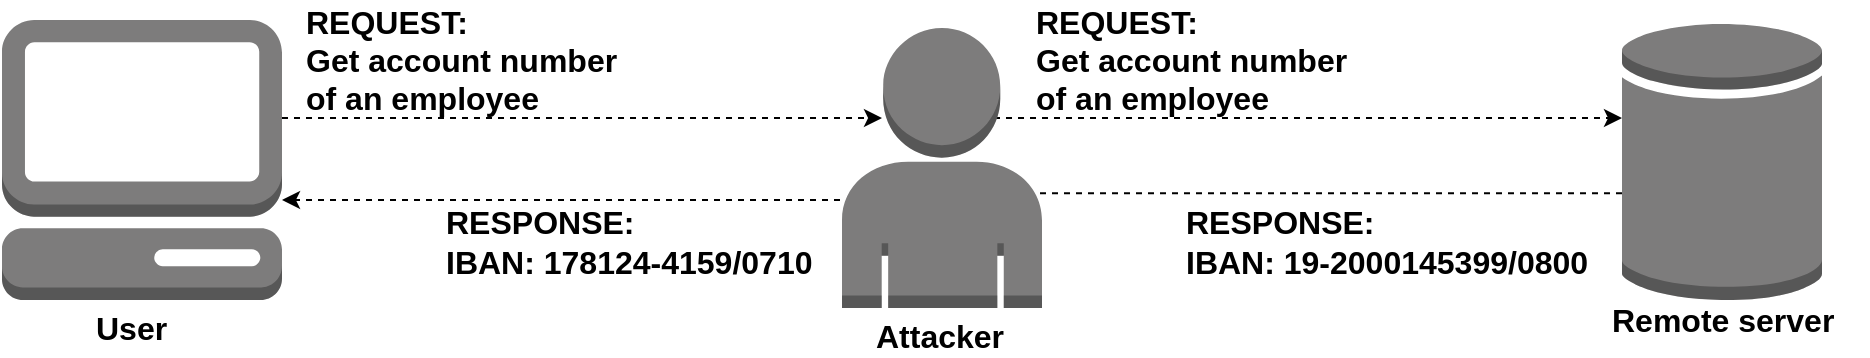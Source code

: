 <mxfile version="12.4.3" type="device" pages="1"><diagram id="tUWvRJOU_WtrNTEaQdhY" name="Page-1"><mxGraphModel dx="1396" dy="780" grid="1" gridSize="10" guides="1" tooltips="1" connect="1" arrows="1" fold="1" page="1" pageScale="1" pageWidth="1169" pageHeight="827" math="0" shadow="0"><root><mxCell id="0"/><mxCell id="1" parent="0"/><mxCell id="sCGxmIzwHpby1qTB9AMo-8" style="edgeStyle=orthogonalEdgeStyle;rounded=0;orthogonalLoop=1;jettySize=auto;html=1;dashed=1;" edge="1" parent="1"><mxGeometry relative="1" as="geometry"><mxPoint x="590" y="279" as="sourcePoint"/><mxPoint x="910" y="279" as="targetPoint"/></mxGeometry></mxCell><mxCell id="sCGxmIzwHpby1qTB9AMo-5" style="edgeStyle=orthogonalEdgeStyle;rounded=0;orthogonalLoop=1;jettySize=auto;html=1;dashed=1;" edge="1" parent="1" source="sCGxmIzwHpby1qTB9AMo-1"><mxGeometry relative="1" as="geometry"><mxPoint x="280" y="279" as="sourcePoint"/><mxPoint x="540" y="279" as="targetPoint"/><Array as="points"><mxPoint x="310" y="279"/><mxPoint x="310" y="279"/></Array></mxGeometry></mxCell><mxCell id="sCGxmIzwHpby1qTB9AMo-1" value="" style="outlineConnect=0;dashed=0;verticalLabelPosition=bottom;verticalAlign=top;align=center;html=1;shape=mxgraph.aws3.management_console;fillColor=#7D7C7C;gradientColor=none;" vertex="1" parent="1"><mxGeometry x="100" y="230" width="140" height="140" as="geometry"/></mxCell><mxCell id="sCGxmIzwHpby1qTB9AMo-2" value="" style="outlineConnect=0;dashed=0;verticalLabelPosition=bottom;verticalAlign=top;align=center;html=1;shape=mxgraph.aws3.generic_database;fillColor=#7D7C7C;gradientColor=none;" vertex="1" parent="1"><mxGeometry x="910" y="230" width="100" height="140" as="geometry"/></mxCell><mxCell id="sCGxmIzwHpby1qTB9AMo-6" style="edgeStyle=orthogonalEdgeStyle;rounded=0;orthogonalLoop=1;jettySize=auto;html=1;dashed=1;" edge="1" parent="1"><mxGeometry relative="1" as="geometry"><mxPoint x="910" y="316.588" as="sourcePoint"/><mxPoint x="600" y="316.588" as="targetPoint"/><Array as="points"><mxPoint x="830" y="317"/><mxPoint x="830" y="317"/></Array></mxGeometry></mxCell><mxCell id="sCGxmIzwHpby1qTB9AMo-9" value="REQUEST:&lt;br&gt;Get account number&lt;br&gt;of an employee" style="text;html=1;align=left;verticalAlign=middle;resizable=0;points=[];;autosize=1;fontSize=16;fontStyle=1" vertex="1" parent="1"><mxGeometry x="250" y="220" width="170" height="60" as="geometry"/></mxCell><mxCell id="sCGxmIzwHpby1qTB9AMo-13" value="RESPONSE:&lt;br&gt;IBAN: 19-2000145399/0800" style="text;html=1;align=left;verticalAlign=middle;resizable=0;points=[];;autosize=1;fontSize=16;fontStyle=1" vertex="1" parent="1"><mxGeometry x="690" y="321" width="220" height="40" as="geometry"/></mxCell><mxCell id="sCGxmIzwHpby1qTB9AMo-15" style="rounded=0;orthogonalLoop=1;jettySize=auto;html=1;dashed=1;edgeStyle=orthogonalEdgeStyle;" edge="1" parent="1" target="sCGxmIzwHpby1qTB9AMo-1"><mxGeometry relative="1" as="geometry"><mxPoint x="519" y="320" as="sourcePoint"/><mxPoint x="280" y="320" as="targetPoint"/><Array as="points"><mxPoint x="310" y="320"/><mxPoint x="310" y="320"/></Array></mxGeometry></mxCell><mxCell id="sCGxmIzwHpby1qTB9AMo-16" value="RESPONSE:&lt;br&gt;IBAN:&amp;nbsp;178124-4159/0710" style="text;html=1;align=left;verticalAlign=middle;resizable=0;points=[];;autosize=1;fontSize=16;fontStyle=1" vertex="1" parent="1"><mxGeometry x="320" y="321" width="200" height="40" as="geometry"/></mxCell><mxCell id="sCGxmIzwHpby1qTB9AMo-17" value="User" style="text;html=1;align=left;verticalAlign=middle;resizable=0;points=[];;autosize=1;fontSize=16;fontStyle=1" vertex="1" parent="1"><mxGeometry x="145" y="374" width="50" height="20" as="geometry"/></mxCell><mxCell id="sCGxmIzwHpby1qTB9AMo-18" value="Remote server" style="text;html=1;align=left;verticalAlign=middle;resizable=0;points=[];;autosize=1;fontSize=16;fontStyle=1" vertex="1" parent="1"><mxGeometry x="903" y="370" width="130" height="20" as="geometry"/></mxCell><mxCell id="sCGxmIzwHpby1qTB9AMo-19" value="Attacker" style="text;html=1;align=left;verticalAlign=middle;resizable=0;points=[];;autosize=1;fontSize=16;fontStyle=1" vertex="1" parent="1"><mxGeometry x="535" y="378" width="80" height="20" as="geometry"/></mxCell><mxCell id="sCGxmIzwHpby1qTB9AMo-4" value="" style="outlineConnect=0;dashed=0;verticalLabelPosition=bottom;verticalAlign=top;align=center;html=1;shape=mxgraph.aws3.user;fillColor=#7D7C7C;gradientColor=none;aspect=fixed;" vertex="1" parent="1"><mxGeometry x="520" y="234" width="100" height="140" as="geometry"/></mxCell><mxCell id="sCGxmIzwHpby1qTB9AMo-21" value="REQUEST:&lt;br&gt;Get account number&lt;br&gt;of an employee" style="text;html=1;align=left;verticalAlign=middle;resizable=0;points=[];;autosize=1;fontSize=16;fontStyle=1" vertex="1" parent="1"><mxGeometry x="615" y="220" width="170" height="60" as="geometry"/></mxCell></root></mxGraphModel></diagram></mxfile>